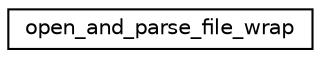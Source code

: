 digraph "Graphical Class Hierarchy"
{
 // INTERACTIVE_SVG=YES
 // LATEX_PDF_SIZE
  edge [fontname="Helvetica",fontsize="10",labelfontname="Helvetica",labelfontsize="10"];
  node [fontname="Helvetica",fontsize="10",shape=record];
  rankdir="LR";
  Node0 [label="open_and_parse_file_wrap",height=0.2,width=0.4,color="black", fillcolor="white", style="filled",URL="$group__yaml__parser__mod.html#interfaceyaml__parser__mod_1_1open__and__parse__file__wrap",tooltip="c functions binding"];
}
